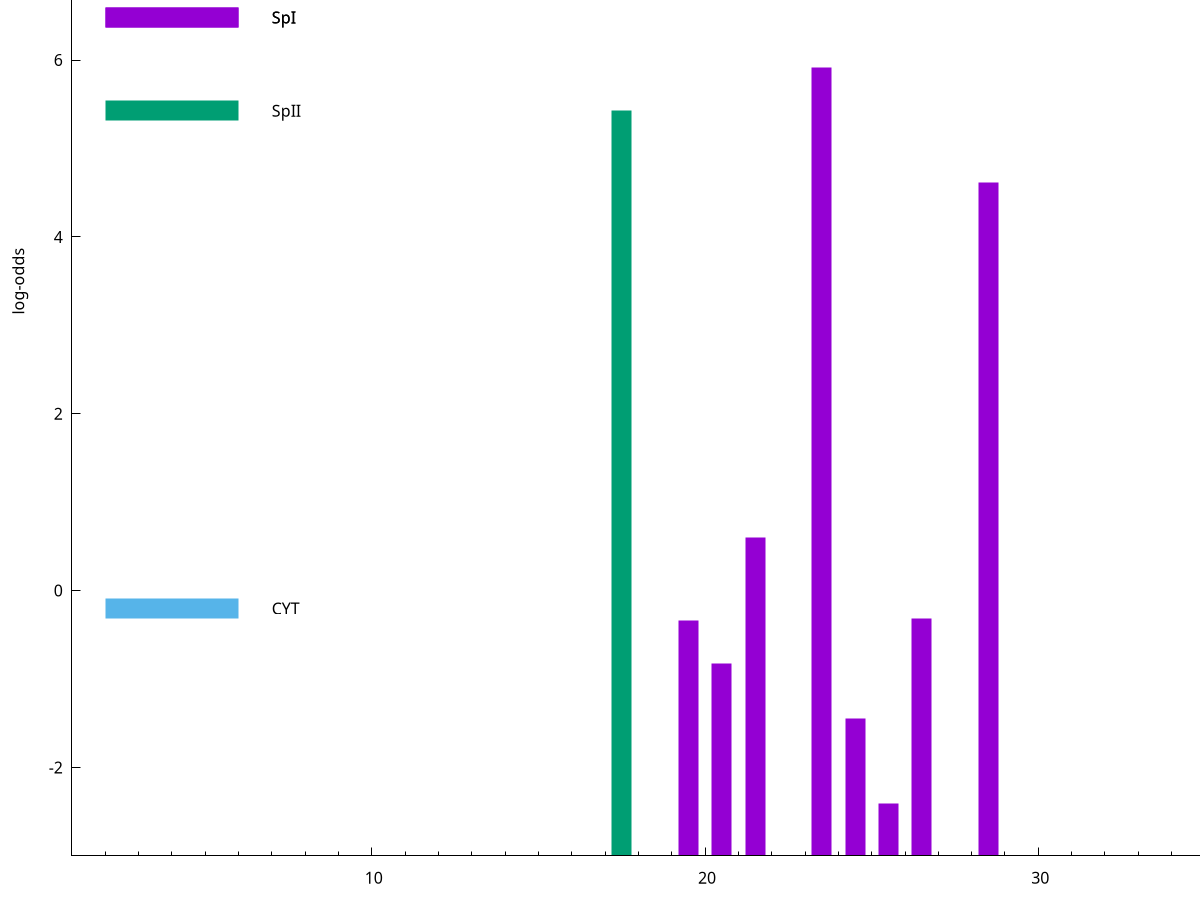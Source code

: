 set title "LipoP predictions for SRR5666488.gff"
set size 2., 1.4
set xrange [1:70] 
set mxtics 10
set yrange [-3:10]
set y2range [0:13]
set ylabel "log-odds"
set term postscript eps color solid "Helvetica" 30
set output "SRR5666488.gff4.eps"
set arrow from 2,6.48193 to 6,6.48193 nohead lt 1 lw 20
set label "SpI" at 7,6.48193
set arrow from 2,5.4273 to 6,5.4273 nohead lt 2 lw 20
set label "SpII" at 7,5.4273
set arrow from 2,-0.200913 to 6,-0.200913 nohead lt 3 lw 20
set label "CYT" at 7,-0.200913
set arrow from 2,6.48193 to 6,6.48193 nohead lt 1 lw 20
set label "SpI" at 7,6.48193
# NOTE: The scores below are the log-odds scores with the threshold
# NOTE: subtracted (a hack to make gnuplot make the histogram all
# NOTE: look nice).
plot "-" axes x1y2 title "" with impulses lt 2 lw 20, "-" axes x1y2 title "" with impulses lt 1 lw 20
17.500000 8.427290
e
23.500000 8.920280
28.500000 7.611290
21.500000 3.603702
26.500000 2.683377
19.500000 2.660655
20.500000 2.174525
24.500000 1.559280
25.500000 0.588540
e
exit

